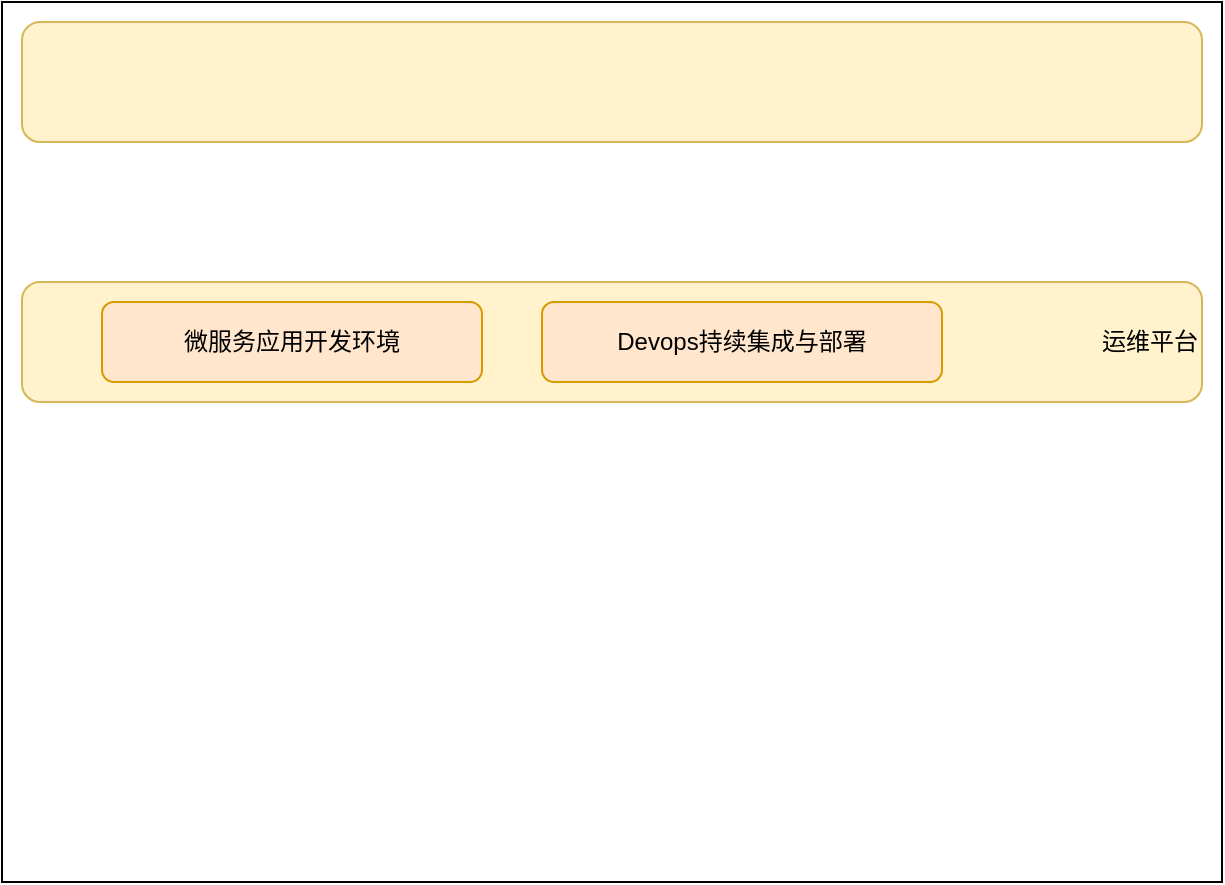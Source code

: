 <mxfile version="13.5.9" type="github">
  <diagram id="UZjzwDcGSJcodTZN571z" name="Page-1">
    <mxGraphModel dx="1047" dy="796" grid="1" gridSize="10" guides="1" tooltips="1" connect="1" arrows="1" fold="1" page="1" pageScale="1" pageWidth="827" pageHeight="1169" math="0" shadow="0">
      <root>
        <mxCell id="0" />
        <mxCell id="1" parent="0" />
        <mxCell id="B2Y01lnTFmYLUXzOuHoz-1" value="" style="rounded=0;whiteSpace=wrap;html=1;" vertex="1" parent="1">
          <mxGeometry x="130" y="120" width="610" height="440" as="geometry" />
        </mxCell>
        <mxCell id="B2Y01lnTFmYLUXzOuHoz-5" value="运维平台" style="rounded=1;whiteSpace=wrap;html=1;fillColor=#fff2cc;strokeColor=#d6b656;align=right;" vertex="1" parent="1">
          <mxGeometry x="140" y="260" width="590" height="60" as="geometry" />
        </mxCell>
        <mxCell id="B2Y01lnTFmYLUXzOuHoz-2" value="" style="rounded=1;whiteSpace=wrap;html=1;fillColor=#fff2cc;strokeColor=#d6b656;" vertex="1" parent="1">
          <mxGeometry x="140" y="130" width="590" height="60" as="geometry" />
        </mxCell>
        <mxCell id="B2Y01lnTFmYLUXzOuHoz-3" value="微服务应用开发环境" style="rounded=1;whiteSpace=wrap;html=1;fillColor=#ffe6cc;strokeColor=#d79b00;" vertex="1" parent="1">
          <mxGeometry x="180" y="270" width="190" height="40" as="geometry" />
        </mxCell>
        <mxCell id="B2Y01lnTFmYLUXzOuHoz-4" value="Devops持续集成与部署" style="rounded=1;whiteSpace=wrap;html=1;fillColor=#ffe6cc;strokeColor=#d79b00;" vertex="1" parent="1">
          <mxGeometry x="400" y="270" width="200" height="40" as="geometry" />
        </mxCell>
      </root>
    </mxGraphModel>
  </diagram>
</mxfile>
